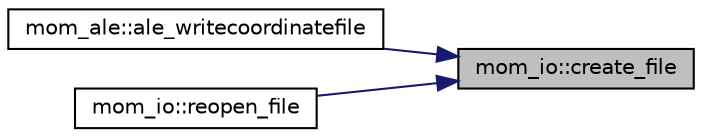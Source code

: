 digraph "mom_io::create_file"
{
 // INTERACTIVE_SVG=YES
 // LATEX_PDF_SIZE
  edge [fontname="Helvetica",fontsize="10",labelfontname="Helvetica",labelfontsize="10"];
  node [fontname="Helvetica",fontsize="10",shape=record];
  rankdir="RL";
  Node1 [label="mom_io::create_file",height=0.2,width=0.4,color="black", fillcolor="grey75", style="filled", fontcolor="black",tooltip="Routine creates a new NetCDF file. It also sets up structures that describe this file and variables t..."];
  Node1 -> Node2 [dir="back",color="midnightblue",fontsize="10",style="solid",fontname="Helvetica"];
  Node2 [label="mom_ale::ale_writecoordinatefile",height=0.2,width=0.4,color="black", fillcolor="white", style="filled",URL="$namespacemom__ale.html#a8a784e56b0acbcda92f7af471d2c980d",tooltip="Write the vertical coordinate information into a file. This subroutine writes out a file containing a..."];
  Node1 -> Node3 [dir="back",color="midnightblue",fontsize="10",style="solid",fontname="Helvetica"];
  Node3 [label="mom_io::reopen_file",height=0.2,width=0.4,color="black", fillcolor="white", style="filled",URL="$namespacemom__io.html#ac15e7cf282a5b17192ffb7561537cb8c",tooltip="This routine opens an existing NetCDF file for output. If it does not find the file,..."];
}
